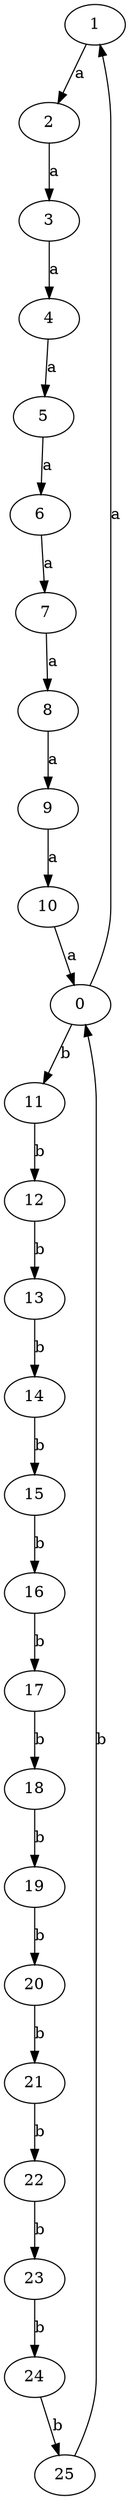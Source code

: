 digraph {
1;
2;
3;
4;
5;
6;
7;
8;
9;
10;
0;
11;
12;
13;
14;
15;
16;
17;
18;
19;
20;
21;
22;
23;
24;
25;
1 -> 2 [key=0, label=a];
2 -> 3 [key=0, label=a];
3 -> 4 [key=0, label=a];
4 -> 5 [key=0, label=a];
5 -> 6 [key=0, label=a];
6 -> 7 [key=0, label=a];
7 -> 8 [key=0, label=a];
8 -> 9 [key=0, label=a];
9 -> 10 [key=0, label=a];
10 -> 0 [key=0, label=a];
0 -> 1 [key=0, label=a];
0 -> 11 [key=0, label=b];
11 -> 12 [key=0, label=b];
12 -> 13 [key=0, label=b];
13 -> 14 [key=0, label=b];
14 -> 15 [key=0, label=b];
15 -> 16 [key=0, label=b];
16 -> 17 [key=0, label=b];
17 -> 18 [key=0, label=b];
18 -> 19 [key=0, label=b];
19 -> 20 [key=0, label=b];
20 -> 21 [key=0, label=b];
21 -> 22 [key=0, label=b];
22 -> 23 [key=0, label=b];
23 -> 24 [key=0, label=b];
24 -> 25 [key=0, label=b];
25 -> 0 [key=0, label=b];
}
